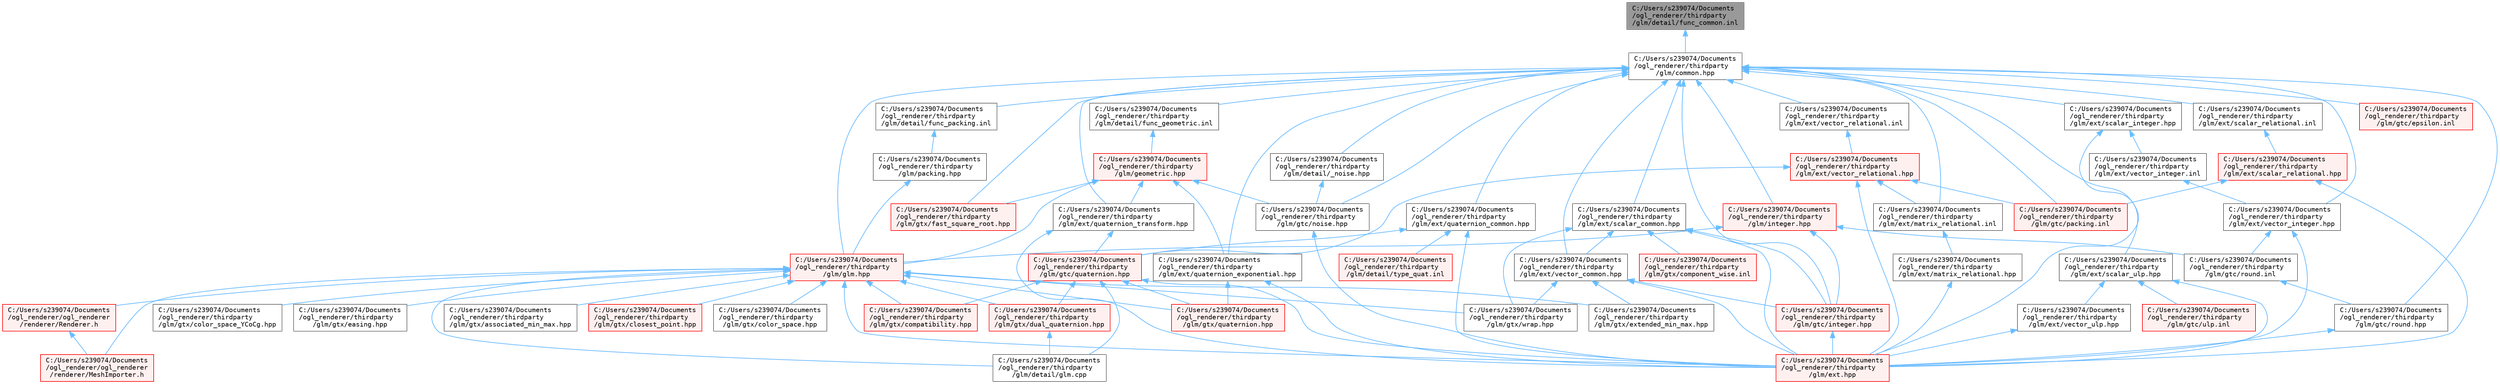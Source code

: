 digraph "C:/Users/s239074/Documents/ogl_renderer/thirdparty/glm/detail/func_common.inl"
{
 // LATEX_PDF_SIZE
  bgcolor="transparent";
  edge [fontname=Terminal,fontsize=10,labelfontname=Helvetica,labelfontsize=10];
  node [fontname=Terminal,fontsize=10,shape=box,height=0.2,width=0.4];
  Node1 [label="C:/Users/s239074/Documents\l/ogl_renderer/thirdparty\l/glm/detail/func_common.inl",height=0.2,width=0.4,color="gray40", fillcolor="grey60", style="filled", fontcolor="black",tooltip=" "];
  Node1 -> Node2 [dir="back",color="steelblue1",style="solid"];
  Node2 [label="C:/Users/s239074/Documents\l/ogl_renderer/thirdparty\l/glm/common.hpp",height=0.2,width=0.4,color="grey40", fillcolor="white", style="filled",URL="$common_8hpp.html",tooltip=" "];
  Node2 -> Node3 [dir="back",color="steelblue1",style="solid"];
  Node3 [label="C:/Users/s239074/Documents\l/ogl_renderer/thirdparty\l/glm/detail/_noise.hpp",height=0.2,width=0.4,color="grey40", fillcolor="white", style="filled",URL="$__noise_8hpp.html",tooltip=" "];
  Node3 -> Node4 [dir="back",color="steelblue1",style="solid"];
  Node4 [label="C:/Users/s239074/Documents\l/ogl_renderer/thirdparty\l/glm/gtc/noise.hpp",height=0.2,width=0.4,color="grey40", fillcolor="white", style="filled",URL="$noise_8hpp.html",tooltip=" "];
  Node4 -> Node5 [dir="back",color="steelblue1",style="solid"];
  Node5 [label="C:/Users/s239074/Documents\l/ogl_renderer/thirdparty\l/glm/ext.hpp",height=0.2,width=0.4,color="red", fillcolor="#FFF0F0", style="filled",URL="$ext_8hpp.html",tooltip=" "];
  Node2 -> Node27 [dir="back",color="steelblue1",style="solid"];
  Node27 [label="C:/Users/s239074/Documents\l/ogl_renderer/thirdparty\l/glm/detail/func_geometric.inl",height=0.2,width=0.4,color="grey40", fillcolor="white", style="filled",URL="$func__geometric_8inl.html",tooltip=" "];
  Node27 -> Node28 [dir="back",color="steelblue1",style="solid"];
  Node28 [label="C:/Users/s239074/Documents\l/ogl_renderer/thirdparty\l/glm/geometric.hpp",height=0.2,width=0.4,color="red", fillcolor="#FFF0F0", style="filled",URL="$geometric_8hpp.html",tooltip=" "];
  Node28 -> Node156 [dir="back",color="steelblue1",style="solid"];
  Node156 [label="C:/Users/s239074/Documents\l/ogl_renderer/thirdparty\l/glm/ext/quaternion_exponential.hpp",height=0.2,width=0.4,color="grey40", fillcolor="white", style="filled",URL="$quaternion__exponential_8hpp.html",tooltip=" "];
  Node156 -> Node5 [dir="back",color="steelblue1",style="solid"];
  Node156 -> Node83 [dir="back",color="steelblue1",style="solid"];
  Node83 [label="C:/Users/s239074/Documents\l/ogl_renderer/thirdparty\l/glm/gtx/quaternion.hpp",height=0.2,width=0.4,color="red", fillcolor="#FFF0F0", style="filled",URL="$gtx_2quaternion_8hpp.html",tooltip=" "];
  Node28 -> Node160 [dir="back",color="steelblue1",style="solid"];
  Node160 [label="C:/Users/s239074/Documents\l/ogl_renderer/thirdparty\l/glm/ext/quaternion_transform.hpp",height=0.2,width=0.4,color="grey40", fillcolor="white", style="filled",URL="$quaternion__transform_8hpp.html",tooltip=" "];
  Node160 -> Node5 [dir="back",color="steelblue1",style="solid"];
  Node160 -> Node122 [dir="back",color="steelblue1",style="solid"];
  Node122 [label="C:/Users/s239074/Documents\l/ogl_renderer/thirdparty\l/glm/gtc/quaternion.hpp",height=0.2,width=0.4,color="red", fillcolor="#FFF0F0", style="filled",URL="$gtc_2quaternion_8hpp.html",tooltip=" "];
  Node122 -> Node46 [dir="back",color="steelblue1",style="solid"];
  Node46 [label="C:/Users/s239074/Documents\l/ogl_renderer/thirdparty\l/glm/detail/glm.cpp",height=0.2,width=0.4,color="grey40", fillcolor="white", style="filled",URL="$glm_8cpp.html",tooltip=" "];
  Node122 -> Node5 [dir="back",color="steelblue1",style="solid"];
  Node122 -> Node52 [dir="back",color="steelblue1",style="solid"];
  Node52 [label="C:/Users/s239074/Documents\l/ogl_renderer/thirdparty\l/glm/gtx/compatibility.hpp",height=0.2,width=0.4,color="red", fillcolor="#FFF0F0", style="filled",URL="$compatibility_8hpp.html",tooltip=" "];
  Node122 -> Node55 [dir="back",color="steelblue1",style="solid"];
  Node55 [label="C:/Users/s239074/Documents\l/ogl_renderer/thirdparty\l/glm/gtx/dual_quaternion.hpp",height=0.2,width=0.4,color="red", fillcolor="#FFF0F0", style="filled",URL="$dual__quaternion_8hpp.html",tooltip=" "];
  Node55 -> Node46 [dir="back",color="steelblue1",style="solid"];
  Node122 -> Node83 [dir="back",color="steelblue1",style="solid"];
  Node28 -> Node39 [dir="back",color="steelblue1",style="solid"];
  Node39 [label="C:/Users/s239074/Documents\l/ogl_renderer/thirdparty\l/glm/glm.hpp",height=0.2,width=0.4,color="red", fillcolor="#FFF0F0", style="filled",URL="$glm_8hpp.html",tooltip=" "];
  Node39 -> Node40 [dir="back",color="steelblue1",style="solid"];
  Node40 [label="C:/Users/s239074/Documents\l/ogl_renderer/ogl_renderer\l/renderer/MeshImporter.h",height=0.2,width=0.4,color="red", fillcolor="#FFF0F0", style="filled",URL="$_mesh_importer_8h.html",tooltip=" "];
  Node39 -> Node41 [dir="back",color="steelblue1",style="solid"];
  Node41 [label="C:/Users/s239074/Documents\l/ogl_renderer/ogl_renderer\l/renderer/Renderer.h",height=0.2,width=0.4,color="red", fillcolor="#FFF0F0", style="filled",URL="$_renderer_8h.html",tooltip=" "];
  Node41 -> Node40 [dir="back",color="steelblue1",style="solid"];
  Node39 -> Node46 [dir="back",color="steelblue1",style="solid"];
  Node39 -> Node5 [dir="back",color="steelblue1",style="solid"];
  Node39 -> Node47 [dir="back",color="steelblue1",style="solid"];
  Node47 [label="C:/Users/s239074/Documents\l/ogl_renderer/thirdparty\l/glm/gtx/associated_min_max.hpp",height=0.2,width=0.4,color="grey40", fillcolor="white", style="filled",URL="$associated__min__max_8hpp.html",tooltip=" "];
  Node39 -> Node48 [dir="back",color="steelblue1",style="solid"];
  Node48 [label="C:/Users/s239074/Documents\l/ogl_renderer/thirdparty\l/glm/gtx/closest_point.hpp",height=0.2,width=0.4,color="red", fillcolor="#FFF0F0", style="filled",URL="$closest__point_8hpp.html",tooltip=" "];
  Node39 -> Node50 [dir="back",color="steelblue1",style="solid"];
  Node50 [label="C:/Users/s239074/Documents\l/ogl_renderer/thirdparty\l/glm/gtx/color_space.hpp",height=0.2,width=0.4,color="grey40", fillcolor="white", style="filled",URL="$gtx_2color__space_8hpp.html",tooltip=" "];
  Node39 -> Node51 [dir="back",color="steelblue1",style="solid"];
  Node51 [label="C:/Users/s239074/Documents\l/ogl_renderer/thirdparty\l/glm/gtx/color_space_YCoCg.hpp",height=0.2,width=0.4,color="grey40", fillcolor="white", style="filled",URL="$color__space___y_co_cg_8hpp.html",tooltip=" "];
  Node39 -> Node52 [dir="back",color="steelblue1",style="solid"];
  Node39 -> Node55 [dir="back",color="steelblue1",style="solid"];
  Node39 -> Node61 [dir="back",color="steelblue1",style="solid"];
  Node61 [label="C:/Users/s239074/Documents\l/ogl_renderer/thirdparty\l/glm/gtx/easing.hpp",height=0.2,width=0.4,color="grey40", fillcolor="white", style="filled",URL="$easing_8hpp.html",tooltip=" "];
  Node39 -> Node63 [dir="back",color="steelblue1",style="solid"];
  Node63 [label="C:/Users/s239074/Documents\l/ogl_renderer/thirdparty\l/glm/gtx/extended_min_max.hpp",height=0.2,width=0.4,color="grey40", fillcolor="white", style="filled",URL="$extended__min__max_8hpp.html",tooltip=" "];
  Node39 -> Node83 [dir="back",color="steelblue1",style="solid"];
  Node39 -> Node97 [dir="back",color="steelblue1",style="solid"];
  Node97 [label="C:/Users/s239074/Documents\l/ogl_renderer/thirdparty\l/glm/gtx/wrap.hpp",height=0.2,width=0.4,color="grey40", fillcolor="white", style="filled",URL="$wrap_8hpp.html",tooltip=" "];
  Node28 -> Node4 [dir="back",color="steelblue1",style="solid"];
  Node28 -> Node165 [dir="back",color="steelblue1",style="solid"];
  Node165 [label="C:/Users/s239074/Documents\l/ogl_renderer/thirdparty\l/glm/gtx/fast_square_root.hpp",height=0.2,width=0.4,color="red", fillcolor="#FFF0F0", style="filled",URL="$fast__square__root_8hpp.html",tooltip=" "];
  Node2 -> Node168 [dir="back",color="steelblue1",style="solid"];
  Node168 [label="C:/Users/s239074/Documents\l/ogl_renderer/thirdparty\l/glm/detail/func_packing.inl",height=0.2,width=0.4,color="grey40", fillcolor="white", style="filled",URL="$func__packing_8inl.html",tooltip=" "];
  Node168 -> Node169 [dir="back",color="steelblue1",style="solid"];
  Node169 [label="C:/Users/s239074/Documents\l/ogl_renderer/thirdparty\l/glm/packing.hpp",height=0.2,width=0.4,color="grey40", fillcolor="white", style="filled",URL="$packing_8hpp.html",tooltip=" "];
  Node169 -> Node39 [dir="back",color="steelblue1",style="solid"];
  Node2 -> Node170 [dir="back",color="steelblue1",style="solid"];
  Node170 [label="C:/Users/s239074/Documents\l/ogl_renderer/thirdparty\l/glm/ext/matrix_relational.inl",height=0.2,width=0.4,color="grey40", fillcolor="white", style="filled",URL="$matrix__relational_8inl.html",tooltip=" "];
  Node170 -> Node171 [dir="back",color="steelblue1",style="solid"];
  Node171 [label="C:/Users/s239074/Documents\l/ogl_renderer/thirdparty\l/glm/ext/matrix_relational.hpp",height=0.2,width=0.4,color="grey40", fillcolor="white", style="filled",URL="$matrix__relational_8hpp.html",tooltip=" "];
  Node171 -> Node5 [dir="back",color="steelblue1",style="solid"];
  Node2 -> Node159 [dir="back",color="steelblue1",style="solid"];
  Node159 [label="C:/Users/s239074/Documents\l/ogl_renderer/thirdparty\l/glm/ext/quaternion_common.hpp",height=0.2,width=0.4,color="grey40", fillcolor="white", style="filled",URL="$quaternion__common_8hpp.html",tooltip=" "];
  Node159 -> Node158 [dir="back",color="steelblue1",style="solid"];
  Node158 [label="C:/Users/s239074/Documents\l/ogl_renderer/thirdparty\l/glm/detail/type_quat.inl",height=0.2,width=0.4,color="red", fillcolor="#FFF0F0", style="filled",URL="$type__quat_8inl.html",tooltip=" "];
  Node159 -> Node5 [dir="back",color="steelblue1",style="solid"];
  Node159 -> Node122 [dir="back",color="steelblue1",style="solid"];
  Node2 -> Node156 [dir="back",color="steelblue1",style="solid"];
  Node2 -> Node160 [dir="back",color="steelblue1",style="solid"];
  Node2 -> Node172 [dir="back",color="steelblue1",style="solid"];
  Node172 [label="C:/Users/s239074/Documents\l/ogl_renderer/thirdparty\l/glm/ext/scalar_common.hpp",height=0.2,width=0.4,color="grey40", fillcolor="white", style="filled",URL="$scalar__common_8hpp.html",tooltip=" "];
  Node172 -> Node5 [dir="back",color="steelblue1",style="solid"];
  Node172 -> Node173 [dir="back",color="steelblue1",style="solid"];
  Node173 [label="C:/Users/s239074/Documents\l/ogl_renderer/thirdparty\l/glm/ext/vector_common.hpp",height=0.2,width=0.4,color="grey40", fillcolor="white", style="filled",URL="$vector__common_8hpp.html",tooltip=" "];
  Node173 -> Node5 [dir="back",color="steelblue1",style="solid"];
  Node173 -> Node174 [dir="back",color="steelblue1",style="solid"];
  Node174 [label="C:/Users/s239074/Documents\l/ogl_renderer/thirdparty\l/glm/gtc/integer.hpp",height=0.2,width=0.4,color="red", fillcolor="#FFF0F0", style="filled",URL="$gtc_2integer_8hpp.html",tooltip=" "];
  Node174 -> Node5 [dir="back",color="steelblue1",style="solid"];
  Node173 -> Node63 [dir="back",color="steelblue1",style="solid"];
  Node173 -> Node97 [dir="back",color="steelblue1",style="solid"];
  Node172 -> Node174 [dir="back",color="steelblue1",style="solid"];
  Node172 -> Node175 [dir="back",color="steelblue1",style="solid"];
  Node175 [label="C:/Users/s239074/Documents\l/ogl_renderer/thirdparty\l/glm/gtx/component_wise.inl",height=0.2,width=0.4,color="red", fillcolor="#FFF0F0", style="filled",URL="$component__wise_8inl.html",tooltip=" "];
  Node172 -> Node97 [dir="back",color="steelblue1",style="solid"];
  Node2 -> Node177 [dir="back",color="steelblue1",style="solid"];
  Node177 [label="C:/Users/s239074/Documents\l/ogl_renderer/thirdparty\l/glm/ext/scalar_integer.hpp",height=0.2,width=0.4,color="grey40", fillcolor="white", style="filled",URL="$scalar__integer_8hpp.html",tooltip=" "];
  Node177 -> Node5 [dir="back",color="steelblue1",style="solid"];
  Node177 -> Node178 [dir="back",color="steelblue1",style="solid"];
  Node178 [label="C:/Users/s239074/Documents\l/ogl_renderer/thirdparty\l/glm/ext/vector_integer.inl",height=0.2,width=0.4,color="grey40", fillcolor="white", style="filled",URL="$vector__integer_8inl.html",tooltip=" "];
  Node178 -> Node179 [dir="back",color="steelblue1",style="solid"];
  Node179 [label="C:/Users/s239074/Documents\l/ogl_renderer/thirdparty\l/glm/ext/vector_integer.hpp",height=0.2,width=0.4,color="grey40", fillcolor="white", style="filled",URL="$vector__integer_8hpp.html",tooltip=" "];
  Node179 -> Node5 [dir="back",color="steelblue1",style="solid"];
  Node179 -> Node180 [dir="back",color="steelblue1",style="solid"];
  Node180 [label="C:/Users/s239074/Documents\l/ogl_renderer/thirdparty\l/glm/gtc/round.inl",height=0.2,width=0.4,color="grey40", fillcolor="white", style="filled",URL="$round_8inl.html",tooltip=" "];
  Node180 -> Node181 [dir="back",color="steelblue1",style="solid"];
  Node181 [label="C:/Users/s239074/Documents\l/ogl_renderer/thirdparty\l/glm/gtc/round.hpp",height=0.2,width=0.4,color="grey40", fillcolor="white", style="filled",URL="$round_8hpp.html",tooltip=" "];
  Node181 -> Node5 [dir="back",color="steelblue1",style="solid"];
  Node2 -> Node182 [dir="back",color="steelblue1",style="solid"];
  Node182 [label="C:/Users/s239074/Documents\l/ogl_renderer/thirdparty\l/glm/ext/scalar_relational.inl",height=0.2,width=0.4,color="grey40", fillcolor="white", style="filled",URL="$ext_2scalar__relational_8inl.html",tooltip=" "];
  Node182 -> Node183 [dir="back",color="steelblue1",style="solid"];
  Node183 [label="C:/Users/s239074/Documents\l/ogl_renderer/thirdparty\l/glm/ext/scalar_relational.hpp",height=0.2,width=0.4,color="red", fillcolor="#FFF0F0", style="filled",URL="$ext_2scalar__relational_8hpp.html",tooltip=" "];
  Node183 -> Node5 [dir="back",color="steelblue1",style="solid"];
  Node183 -> Node184 [dir="back",color="steelblue1",style="solid"];
  Node184 [label="C:/Users/s239074/Documents\l/ogl_renderer/thirdparty\l/glm/gtc/packing.inl",height=0.2,width=0.4,color="red", fillcolor="#FFF0F0", style="filled",URL="$packing_8inl.html",tooltip=" "];
  Node2 -> Node186 [dir="back",color="steelblue1",style="solid"];
  Node186 [label="C:/Users/s239074/Documents\l/ogl_renderer/thirdparty\l/glm/ext/scalar_ulp.hpp",height=0.2,width=0.4,color="grey40", fillcolor="white", style="filled",URL="$scalar__ulp_8hpp.html",tooltip=" "];
  Node186 -> Node5 [dir="back",color="steelblue1",style="solid"];
  Node186 -> Node187 [dir="back",color="steelblue1",style="solid"];
  Node187 [label="C:/Users/s239074/Documents\l/ogl_renderer/thirdparty\l/glm/ext/vector_ulp.hpp",height=0.2,width=0.4,color="grey40", fillcolor="white", style="filled",URL="$vector__ulp_8hpp.html",tooltip=" "];
  Node187 -> Node5 [dir="back",color="steelblue1",style="solid"];
  Node186 -> Node188 [dir="back",color="steelblue1",style="solid"];
  Node188 [label="C:/Users/s239074/Documents\l/ogl_renderer/thirdparty\l/glm/gtc/ulp.inl",height=0.2,width=0.4,color="red", fillcolor="#FFF0F0", style="filled",URL="$ulp_8inl.html",tooltip=" "];
  Node2 -> Node173 [dir="back",color="steelblue1",style="solid"];
  Node2 -> Node179 [dir="back",color="steelblue1",style="solid"];
  Node2 -> Node190 [dir="back",color="steelblue1",style="solid"];
  Node190 [label="C:/Users/s239074/Documents\l/ogl_renderer/thirdparty\l/glm/ext/vector_relational.inl",height=0.2,width=0.4,color="grey40", fillcolor="white", style="filled",URL="$vector__relational_8inl.html",tooltip=" "];
  Node190 -> Node191 [dir="back",color="steelblue1",style="solid"];
  Node191 [label="C:/Users/s239074/Documents\l/ogl_renderer/thirdparty\l/glm/ext/vector_relational.hpp",height=0.2,width=0.4,color="red", fillcolor="#FFF0F0", style="filled",URL="$ext_2vector__relational_8hpp.html",tooltip=" "];
  Node191 -> Node5 [dir="back",color="steelblue1",style="solid"];
  Node191 -> Node170 [dir="back",color="steelblue1",style="solid"];
  Node191 -> Node184 [dir="back",color="steelblue1",style="solid"];
  Node191 -> Node122 [dir="back",color="steelblue1",style="solid"];
  Node2 -> Node39 [dir="back",color="steelblue1",style="solid"];
  Node2 -> Node193 [dir="back",color="steelblue1",style="solid"];
  Node193 [label="C:/Users/s239074/Documents\l/ogl_renderer/thirdparty\l/glm/gtc/epsilon.inl",height=0.2,width=0.4,color="red", fillcolor="#FFF0F0", style="filled",URL="$epsilon_8inl.html",tooltip=" "];
  Node2 -> Node174 [dir="back",color="steelblue1",style="solid"];
  Node2 -> Node4 [dir="back",color="steelblue1",style="solid"];
  Node2 -> Node184 [dir="back",color="steelblue1",style="solid"];
  Node2 -> Node181 [dir="back",color="steelblue1",style="solid"];
  Node2 -> Node165 [dir="back",color="steelblue1",style="solid"];
  Node2 -> Node197 [dir="back",color="steelblue1",style="solid"];
  Node197 [label="C:/Users/s239074/Documents\l/ogl_renderer/thirdparty\l/glm/integer.hpp",height=0.2,width=0.4,color="red", fillcolor="#FFF0F0", style="filled",URL="$integer_8hpp.html",tooltip=" "];
  Node197 -> Node39 [dir="back",color="steelblue1",style="solid"];
  Node197 -> Node174 [dir="back",color="steelblue1",style="solid"];
  Node197 -> Node180 [dir="back",color="steelblue1",style="solid"];
}
